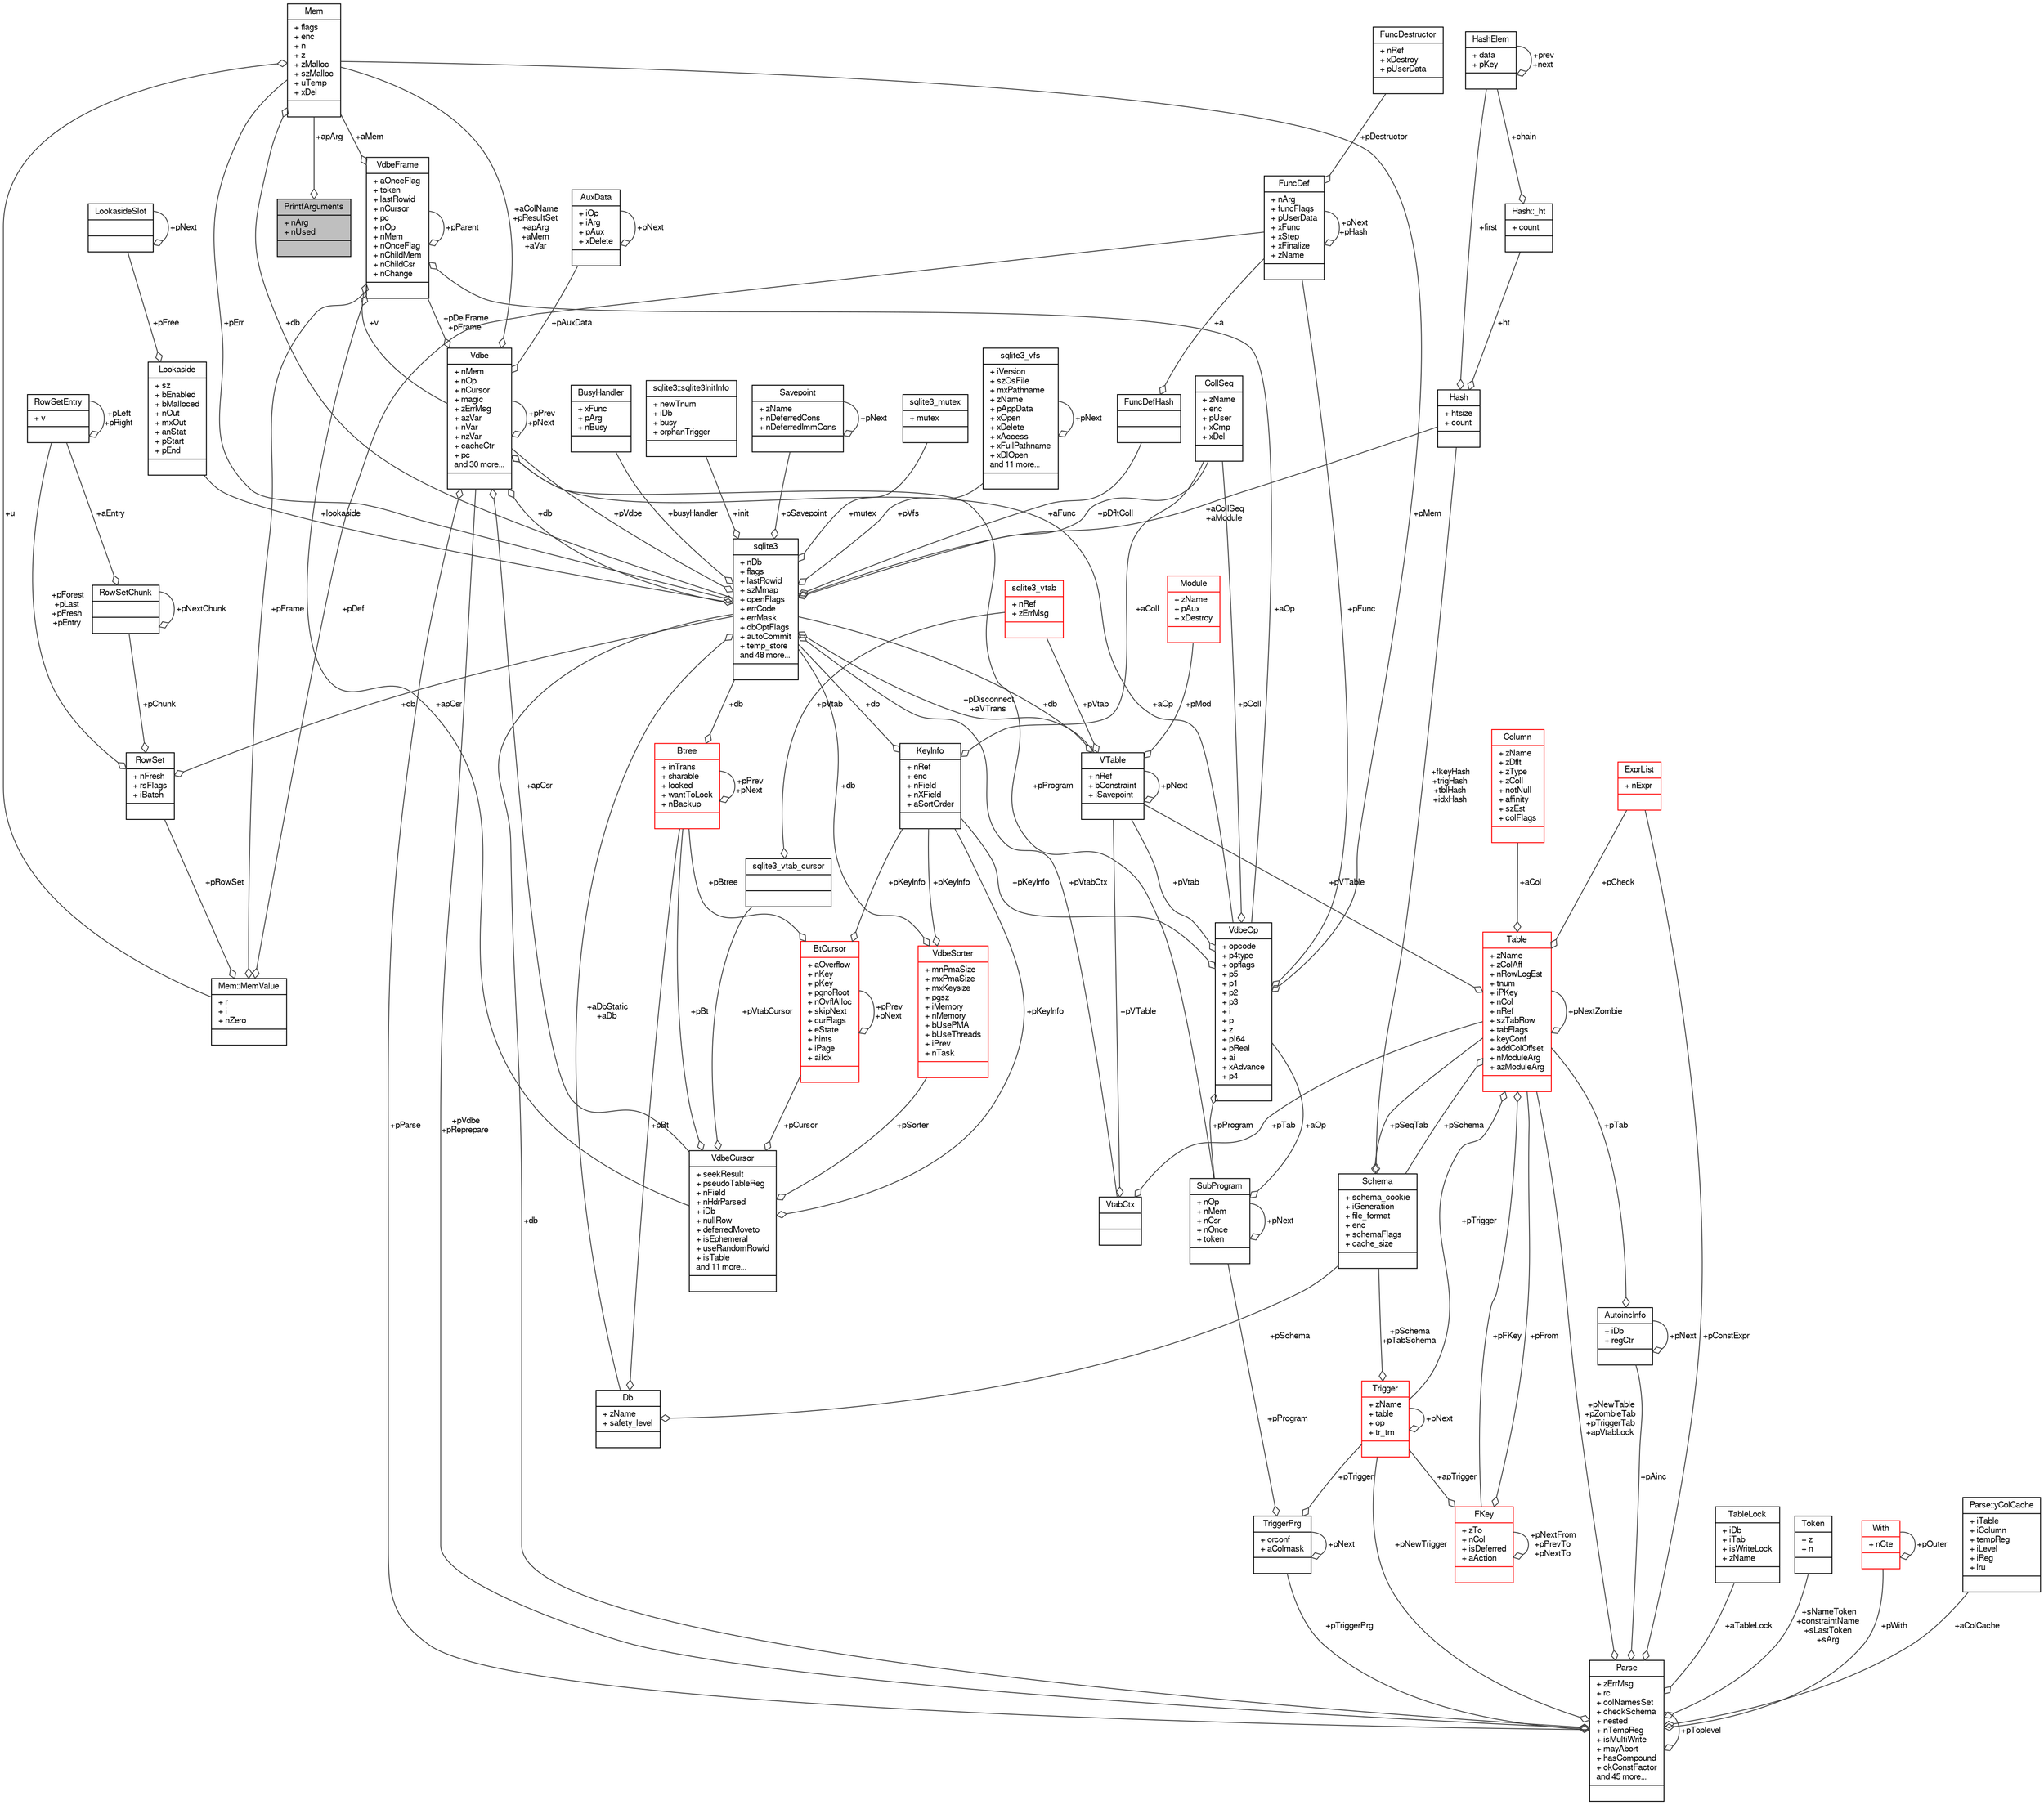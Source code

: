 digraph "PrintfArguments"
{
  edge [fontname="FreeSans",fontsize="10",labelfontname="FreeSans",labelfontsize="10"];
  node [fontname="FreeSans",fontsize="10",shape=record];
  Node1 [label="{PrintfArguments\n|+ nArg\l+ nUsed\l|}",height=0.2,width=0.4,color="black", fillcolor="grey75", style="filled", fontcolor="black"];
  Node2 -> Node1 [color="grey25",fontsize="10",style="solid",label=" +apArg" ,arrowhead="odiamond",fontname="FreeSans"];
  Node2 [label="{Mem\n|+ flags\l+ enc\l+ n\l+ z\l+ zMalloc\l+ szMalloc\l+ uTemp\l+ xDel\l|}",height=0.2,width=0.4,color="black", fillcolor="white", style="filled",URL="$structMem.html"];
  Node3 -> Node2 [color="grey25",fontsize="10",style="solid",label=" +u" ,arrowhead="odiamond",fontname="FreeSans"];
  Node3 [label="{Mem::MemValue\n|+ r\l+ i\l+ nZero\l|}",height=0.2,width=0.4,color="black", fillcolor="white", style="filled",URL="$unionMem_1_1MemValue.html"];
  Node4 -> Node3 [color="grey25",fontsize="10",style="solid",label=" +pFrame" ,arrowhead="odiamond",fontname="FreeSans"];
  Node4 [label="{VdbeFrame\n|+ aOnceFlag\l+ token\l+ lastRowid\l+ nCursor\l+ pc\l+ nOp\l+ nMem\l+ nOnceFlag\l+ nChildMem\l+ nChildCsr\l+ nChange\l|}",height=0.2,width=0.4,color="black", fillcolor="white", style="filled",URL="$structVdbeFrame.html"];
  Node2 -> Node4 [color="grey25",fontsize="10",style="solid",label=" +aMem" ,arrowhead="odiamond",fontname="FreeSans"];
  Node5 -> Node4 [color="grey25",fontsize="10",style="solid",label=" +v" ,arrowhead="odiamond",fontname="FreeSans"];
  Node5 [label="{Vdbe\n|+ nMem\l+ nOp\l+ nCursor\l+ magic\l+ zErrMsg\l+ azVar\l+ nVar\l+ nzVar\l+ cacheCtr\l+ pc\land 30 more...\l|}",height=0.2,width=0.4,color="black", fillcolor="white", style="filled",URL="$structVdbe.html"];
  Node5 -> Node5 [color="grey25",fontsize="10",style="solid",label=" +pPrev\n+pNext" ,arrowhead="odiamond",fontname="FreeSans"];
  Node2 -> Node5 [color="grey25",fontsize="10",style="solid",label=" +aColName\n+pResultSet\n+apArg\n+aMem\n+aVar" ,arrowhead="odiamond",fontname="FreeSans"];
  Node6 -> Node5 [color="grey25",fontsize="10",style="solid",label=" +db" ,arrowhead="odiamond",fontname="FreeSans"];
  Node6 [label="{sqlite3\n|+ nDb\l+ flags\l+ lastRowid\l+ szMmap\l+ openFlags\l+ errCode\l+ errMask\l+ dbOptFlags\l+ autoCommit\l+ temp_store\land 48 more...\l|}",height=0.2,width=0.4,color="black", fillcolor="white", style="filled",URL="$structsqlite3.html"];
  Node2 -> Node6 [color="grey25",fontsize="10",style="solid",label=" +pErr" ,arrowhead="odiamond",fontname="FreeSans"];
  Node5 -> Node6 [color="grey25",fontsize="10",style="solid",label=" +pVdbe" ,arrowhead="odiamond",fontname="FreeSans"];
  Node7 -> Node6 [color="grey25",fontsize="10",style="solid",label=" +pSavepoint" ,arrowhead="odiamond",fontname="FreeSans"];
  Node7 [label="{Savepoint\n|+ zName\l+ nDeferredCons\l+ nDeferredImmCons\l|}",height=0.2,width=0.4,color="black", fillcolor="white", style="filled",URL="$structSavepoint.html"];
  Node7 -> Node7 [color="grey25",fontsize="10",style="solid",label=" +pNext" ,arrowhead="odiamond",fontname="FreeSans"];
  Node8 -> Node6 [color="grey25",fontsize="10",style="solid",label=" +aFunc" ,arrowhead="odiamond",fontname="FreeSans"];
  Node8 [label="{FuncDefHash\n||}",height=0.2,width=0.4,color="black", fillcolor="white", style="filled",URL="$structFuncDefHash.html"];
  Node9 -> Node8 [color="grey25",fontsize="10",style="solid",label=" +a" ,arrowhead="odiamond",fontname="FreeSans"];
  Node9 [label="{FuncDef\n|+ nArg\l+ funcFlags\l+ pUserData\l+ xFunc\l+ xStep\l+ xFinalize\l+ zName\l|}",height=0.2,width=0.4,color="black", fillcolor="white", style="filled",URL="$structFuncDef.html"];
  Node10 -> Node9 [color="grey25",fontsize="10",style="solid",label=" +pDestructor" ,arrowhead="odiamond",fontname="FreeSans"];
  Node10 [label="{FuncDestructor\n|+ nRef\l+ xDestroy\l+ pUserData\l|}",height=0.2,width=0.4,color="black", fillcolor="white", style="filled",URL="$structFuncDestructor.html"];
  Node9 -> Node9 [color="grey25",fontsize="10",style="solid",label=" +pNext\n+pHash" ,arrowhead="odiamond",fontname="FreeSans"];
  Node11 -> Node6 [color="grey25",fontsize="10",style="solid",label=" +lookaside" ,arrowhead="odiamond",fontname="FreeSans"];
  Node11 [label="{Lookaside\n|+ sz\l+ bEnabled\l+ bMalloced\l+ nOut\l+ mxOut\l+ anStat\l+ pStart\l+ pEnd\l|}",height=0.2,width=0.4,color="black", fillcolor="white", style="filled",URL="$structLookaside.html"];
  Node12 -> Node11 [color="grey25",fontsize="10",style="solid",label=" +pFree" ,arrowhead="odiamond",fontname="FreeSans"];
  Node12 [label="{LookasideSlot\n||}",height=0.2,width=0.4,color="black", fillcolor="white", style="filled",URL="$structLookasideSlot.html"];
  Node12 -> Node12 [color="grey25",fontsize="10",style="solid",label=" +pNext" ,arrowhead="odiamond",fontname="FreeSans"];
  Node13 -> Node6 [color="grey25",fontsize="10",style="solid",label=" +mutex" ,arrowhead="odiamond",fontname="FreeSans"];
  Node13 [label="{sqlite3_mutex\n|+ mutex\l|}",height=0.2,width=0.4,color="black", fillcolor="white", style="filled",URL="$structsqlite3__mutex.html"];
  Node14 -> Node6 [color="grey25",fontsize="10",style="solid",label=" +pVfs" ,arrowhead="odiamond",fontname="FreeSans"];
  Node14 [label="{sqlite3_vfs\n|+ iVersion\l+ szOsFile\l+ mxPathname\l+ zName\l+ pAppData\l+ xOpen\l+ xDelete\l+ xAccess\l+ xFullPathname\l+ xDlOpen\land 11 more...\l|}",height=0.2,width=0.4,color="black", fillcolor="white", style="filled",URL="$structsqlite3__vfs.html"];
  Node14 -> Node14 [color="grey25",fontsize="10",style="solid",label=" +pNext" ,arrowhead="odiamond",fontname="FreeSans"];
  Node15 -> Node6 [color="grey25",fontsize="10",style="solid",label=" +init" ,arrowhead="odiamond",fontname="FreeSans"];
  Node15 [label="{sqlite3::sqlite3InitInfo\n|+ newTnum\l+ iDb\l+ busy\l+ orphanTrigger\l|}",height=0.2,width=0.4,color="black", fillcolor="white", style="filled",URL="$structsqlite3_1_1sqlite3InitInfo.html"];
  Node16 -> Node6 [color="grey25",fontsize="10",style="solid",label=" +busyHandler" ,arrowhead="odiamond",fontname="FreeSans"];
  Node16 [label="{BusyHandler\n|+ xFunc\l+ pArg\l+ nBusy\l|}",height=0.2,width=0.4,color="black", fillcolor="white", style="filled",URL="$structBusyHandler.html"];
  Node17 -> Node6 [color="grey25",fontsize="10",style="solid",label=" +pVtabCtx" ,arrowhead="odiamond",fontname="FreeSans"];
  Node17 [label="{VtabCtx\n||}",height=0.2,width=0.4,color="black", fillcolor="white", style="filled",URL="$structVtabCtx.html"];
  Node18 -> Node17 [color="grey25",fontsize="10",style="solid",label=" +pVTable" ,arrowhead="odiamond",fontname="FreeSans"];
  Node18 [label="{VTable\n|+ nRef\l+ bConstraint\l+ iSavepoint\l|}",height=0.2,width=0.4,color="black", fillcolor="white", style="filled",URL="$structVTable.html"];
  Node6 -> Node18 [color="grey25",fontsize="10",style="solid",label=" +db" ,arrowhead="odiamond",fontname="FreeSans"];
  Node18 -> Node18 [color="grey25",fontsize="10",style="solid",label=" +pNext" ,arrowhead="odiamond",fontname="FreeSans"];
  Node19 -> Node18 [color="grey25",fontsize="10",style="solid",label=" +pMod" ,arrowhead="odiamond",fontname="FreeSans"];
  Node19 [label="{Module\n|+ zName\l+ pAux\l+ xDestroy\l|}",height=0.2,width=0.4,color="red", fillcolor="white", style="filled",URL="$structModule.html"];
  Node21 -> Node18 [color="grey25",fontsize="10",style="solid",label=" +pVtab" ,arrowhead="odiamond",fontname="FreeSans"];
  Node21 [label="{sqlite3_vtab\n|+ nRef\l+ zErrMsg\l|}",height=0.2,width=0.4,color="red", fillcolor="white", style="filled",URL="$structsqlite3__vtab.html"];
  Node22 -> Node17 [color="grey25",fontsize="10",style="solid",label=" +pTab" ,arrowhead="odiamond",fontname="FreeSans"];
  Node22 [label="{Table\n|+ zName\l+ zColAff\l+ nRowLogEst\l+ tnum\l+ iPKey\l+ nCol\l+ nRef\l+ szTabRow\l+ tabFlags\l+ keyConf\l+ addColOffset\l+ nModuleArg\l+ azModuleArg\l|}",height=0.2,width=0.4,color="red", fillcolor="white", style="filled",URL="$structTable.html"];
  Node23 -> Node22 [color="grey25",fontsize="10",style="solid",label=" +pSchema" ,arrowhead="odiamond",fontname="FreeSans"];
  Node23 [label="{Schema\n|+ schema_cookie\l+ iGeneration\l+ file_format\l+ enc\l+ schemaFlags\l+ cache_size\l|}",height=0.2,width=0.4,color="black", fillcolor="white", style="filled",URL="$structSchema.html"];
  Node22 -> Node23 [color="grey25",fontsize="10",style="solid",label=" +pSeqTab" ,arrowhead="odiamond",fontname="FreeSans"];
  Node24 -> Node23 [color="grey25",fontsize="10",style="solid",label=" +fkeyHash\n+trigHash\n+tblHash\n+idxHash" ,arrowhead="odiamond",fontname="FreeSans"];
  Node24 [label="{Hash\n|+ htsize\l+ count\l|}",height=0.2,width=0.4,color="black", fillcolor="white", style="filled",URL="$structHash.html"];
  Node25 -> Node24 [color="grey25",fontsize="10",style="solid",label=" +ht" ,arrowhead="odiamond",fontname="FreeSans"];
  Node25 [label="{Hash::_ht\n|+ count\l|}",height=0.2,width=0.4,color="black", fillcolor="white", style="filled",URL="$structHash_1_1__ht.html"];
  Node26 -> Node25 [color="grey25",fontsize="10",style="solid",label=" +chain" ,arrowhead="odiamond",fontname="FreeSans"];
  Node26 [label="{HashElem\n|+ data\l+ pKey\l|}",height=0.2,width=0.4,color="black", fillcolor="white", style="filled",URL="$structHashElem.html"];
  Node26 -> Node26 [color="grey25",fontsize="10",style="solid",label=" +prev\n+next" ,arrowhead="odiamond",fontname="FreeSans"];
  Node26 -> Node24 [color="grey25",fontsize="10",style="solid",label=" +first" ,arrowhead="odiamond",fontname="FreeSans"];
  Node27 -> Node22 [color="grey25",fontsize="10",style="solid",label=" +aCol" ,arrowhead="odiamond",fontname="FreeSans"];
  Node27 [label="{Column\n|+ zName\l+ zDflt\l+ zType\l+ zColl\l+ notNull\l+ affinity\l+ szEst\l+ colFlags\l|}",height=0.2,width=0.4,color="red", fillcolor="white", style="filled",URL="$structColumn.html"];
  Node44 -> Node22 [color="grey25",fontsize="10",style="solid",label=" +pFKey" ,arrowhead="odiamond",fontname="FreeSans"];
  Node44 [label="{FKey\n|+ zTo\l+ nCol\l+ isDeferred\l+ aAction\l|}",height=0.2,width=0.4,color="red", fillcolor="white", style="filled",URL="$structFKey.html"];
  Node44 -> Node44 [color="grey25",fontsize="10",style="solid",label=" +pNextFrom\n+pPrevTo\n+pNextTo" ,arrowhead="odiamond",fontname="FreeSans"];
  Node22 -> Node44 [color="grey25",fontsize="10",style="solid",label=" +pFrom" ,arrowhead="odiamond",fontname="FreeSans"];
  Node46 -> Node44 [color="grey25",fontsize="10",style="solid",label=" +apTrigger" ,arrowhead="odiamond",fontname="FreeSans"];
  Node46 [label="{Trigger\n|+ zName\l+ table\l+ op\l+ tr_tm\l|}",height=0.2,width=0.4,color="red", fillcolor="white", style="filled",URL="$structTrigger.html"];
  Node23 -> Node46 [color="grey25",fontsize="10",style="solid",label=" +pSchema\n+pTabSchema" ,arrowhead="odiamond",fontname="FreeSans"];
  Node46 -> Node46 [color="grey25",fontsize="10",style="solid",label=" +pNext" ,arrowhead="odiamond",fontname="FreeSans"];
  Node18 -> Node22 [color="grey25",fontsize="10",style="solid",label=" +pVTable" ,arrowhead="odiamond",fontname="FreeSans"];
  Node22 -> Node22 [color="grey25",fontsize="10",style="solid",label=" +pNextZombie" ,arrowhead="odiamond",fontname="FreeSans"];
  Node46 -> Node22 [color="grey25",fontsize="10",style="solid",label=" +pTrigger" ,arrowhead="odiamond",fontname="FreeSans"];
  Node32 -> Node22 [color="grey25",fontsize="10",style="solid",label=" +pCheck" ,arrowhead="odiamond",fontname="FreeSans"];
  Node32 [label="{ExprList\n|+ nExpr\l|}",height=0.2,width=0.4,color="red", fillcolor="white", style="filled",URL="$structExprList.html"];
  Node43 -> Node6 [color="grey25",fontsize="10",style="solid",label=" +pDfltColl" ,arrowhead="odiamond",fontname="FreeSans"];
  Node43 [label="{CollSeq\n|+ zName\l+ enc\l+ pUser\l+ xCmp\l+ xDel\l|}",height=0.2,width=0.4,color="black", fillcolor="white", style="filled",URL="$structCollSeq.html"];
  Node18 -> Node6 [color="grey25",fontsize="10",style="solid",label=" +pDisconnect\n+aVTrans" ,arrowhead="odiamond",fontname="FreeSans"];
  Node49 -> Node6 [color="grey25",fontsize="10",style="solid",label=" +aDbStatic\n+aDb" ,arrowhead="odiamond",fontname="FreeSans"];
  Node49 [label="{Db\n|+ zName\l+ safety_level\l|}",height=0.2,width=0.4,color="black", fillcolor="white", style="filled",URL="$structDb.html"];
  Node23 -> Node49 [color="grey25",fontsize="10",style="solid",label=" +pSchema" ,arrowhead="odiamond",fontname="FreeSans"];
  Node50 -> Node49 [color="grey25",fontsize="10",style="solid",label=" +pBt" ,arrowhead="odiamond",fontname="FreeSans"];
  Node50 [label="{Btree\n|+ inTrans\l+ sharable\l+ locked\l+ wantToLock\l+ nBackup\l|}",height=0.2,width=0.4,color="red", fillcolor="white", style="filled",URL="$structBtree.html"];
  Node6 -> Node50 [color="grey25",fontsize="10",style="solid",label=" +db" ,arrowhead="odiamond",fontname="FreeSans"];
  Node50 -> Node50 [color="grey25",fontsize="10",style="solid",label=" +pPrev\n+pNext" ,arrowhead="odiamond",fontname="FreeSans"];
  Node24 -> Node6 [color="grey25",fontsize="10",style="solid",label=" +aCollSeq\n+aModule" ,arrowhead="odiamond",fontname="FreeSans"];
  Node4 -> Node5 [color="grey25",fontsize="10",style="solid",label=" +pDelFrame\n+pFrame" ,arrowhead="odiamond",fontname="FreeSans"];
  Node67 -> Node5 [color="grey25",fontsize="10",style="solid",label=" +pAuxData" ,arrowhead="odiamond",fontname="FreeSans"];
  Node67 [label="{AuxData\n|+ iOp\l+ iArg\l+ pAux\l+ xDelete\l|}",height=0.2,width=0.4,color="black", fillcolor="white", style="filled",URL="$structAuxData.html"];
  Node67 -> Node67 [color="grey25",fontsize="10",style="solid",label=" +pNext" ,arrowhead="odiamond",fontname="FreeSans"];
  Node68 -> Node5 [color="grey25",fontsize="10",style="solid",label=" +pProgram" ,arrowhead="odiamond",fontname="FreeSans"];
  Node68 [label="{SubProgram\n|+ nOp\l+ nMem\l+ nCsr\l+ nOnce\l+ token\l|}",height=0.2,width=0.4,color="black", fillcolor="white", style="filled",URL="$structSubProgram.html"];
  Node68 -> Node68 [color="grey25",fontsize="10",style="solid",label=" +pNext" ,arrowhead="odiamond",fontname="FreeSans"];
  Node69 -> Node68 [color="grey25",fontsize="10",style="solid",label=" +aOp" ,arrowhead="odiamond",fontname="FreeSans"];
  Node69 [label="{VdbeOp\n|+ opcode\l+ p4type\l+ opflags\l+ p5\l+ p1\l+ p2\l+ p3\l+ i\l+ p\l+ z\l+ pI64\l+ pReal\l+ ai\l+ xAdvance\l+ p4\l|}",height=0.2,width=0.4,color="black", fillcolor="white", style="filled",URL="$structVdbeOp.html"];
  Node2 -> Node69 [color="grey25",fontsize="10",style="solid",label=" +pMem" ,arrowhead="odiamond",fontname="FreeSans"];
  Node43 -> Node69 [color="grey25",fontsize="10",style="solid",label=" +pColl" ,arrowhead="odiamond",fontname="FreeSans"];
  Node18 -> Node69 [color="grey25",fontsize="10",style="solid",label=" +pVtab" ,arrowhead="odiamond",fontname="FreeSans"];
  Node68 -> Node69 [color="grey25",fontsize="10",style="solid",label=" +pProgram" ,arrowhead="odiamond",fontname="FreeSans"];
  Node42 -> Node69 [color="grey25",fontsize="10",style="solid",label=" +pKeyInfo" ,arrowhead="odiamond",fontname="FreeSans"];
  Node42 [label="{KeyInfo\n|+ nRef\l+ enc\l+ nField\l+ nXField\l+ aSortOrder\l|}",height=0.2,width=0.4,color="black", fillcolor="white", style="filled",URL="$structKeyInfo.html"];
  Node6 -> Node42 [color="grey25",fontsize="10",style="solid",label=" +db" ,arrowhead="odiamond",fontname="FreeSans"];
  Node43 -> Node42 [color="grey25",fontsize="10",style="solid",label=" +aColl" ,arrowhead="odiamond",fontname="FreeSans"];
  Node9 -> Node69 [color="grey25",fontsize="10",style="solid",label=" +pFunc" ,arrowhead="odiamond",fontname="FreeSans"];
  Node70 -> Node5 [color="grey25",fontsize="10",style="solid",label=" +apCsr" ,arrowhead="odiamond",fontname="FreeSans"];
  Node70 [label="{VdbeCursor\n|+ seekResult\l+ pseudoTableReg\l+ nField\l+ nHdrParsed\l+ iDb\l+ nullRow\l+ deferredMoveto\l+ isEphemeral\l+ useRandomRowid\l+ isTable\land 11 more...\l|}",height=0.2,width=0.4,color="black", fillcolor="white", style="filled",URL="$structVdbeCursor.html"];
  Node52 -> Node70 [color="grey25",fontsize="10",style="solid",label=" +pCursor" ,arrowhead="odiamond",fontname="FreeSans"];
  Node52 [label="{BtCursor\n|+ aOverflow\l+ nKey\l+ pKey\l+ pgnoRoot\l+ nOvflAlloc\l+ skipNext\l+ curFlags\l+ eState\l+ hints\l+ iPage\l+ aiIdx\l|}",height=0.2,width=0.4,color="red", fillcolor="white", style="filled",URL="$structBtCursor.html"];
  Node52 -> Node52 [color="grey25",fontsize="10",style="solid",label=" +pPrev\n+pNext" ,arrowhead="odiamond",fontname="FreeSans"];
  Node42 -> Node52 [color="grey25",fontsize="10",style="solid",label=" +pKeyInfo" ,arrowhead="odiamond",fontname="FreeSans"];
  Node50 -> Node52 [color="grey25",fontsize="10",style="solid",label=" +pBtree" ,arrowhead="odiamond",fontname="FreeSans"];
  Node71 -> Node70 [color="grey25",fontsize="10",style="solid",label=" +pVtabCursor" ,arrowhead="odiamond",fontname="FreeSans"];
  Node71 [label="{sqlite3_vtab_cursor\n||}",height=0.2,width=0.4,color="black", fillcolor="white", style="filled",URL="$structsqlite3__vtab__cursor.html"];
  Node21 -> Node71 [color="grey25",fontsize="10",style="solid",label=" +pVtab" ,arrowhead="odiamond",fontname="FreeSans"];
  Node72 -> Node70 [color="grey25",fontsize="10",style="solid",label=" +pSorter" ,arrowhead="odiamond",fontname="FreeSans"];
  Node72 [label="{VdbeSorter\n|+ mnPmaSize\l+ mxPmaSize\l+ mxKeysize\l+ pgsz\l+ iMemory\l+ nMemory\l+ bUsePMA\l+ bUseThreads\l+ iPrev\l+ nTask\l|}",height=0.2,width=0.4,color="red", fillcolor="white", style="filled",URL="$structVdbeSorter.html"];
  Node6 -> Node72 [color="grey25",fontsize="10",style="solid",label=" +db" ,arrowhead="odiamond",fontname="FreeSans"];
  Node42 -> Node72 [color="grey25",fontsize="10",style="solid",label=" +pKeyInfo" ,arrowhead="odiamond",fontname="FreeSans"];
  Node42 -> Node70 [color="grey25",fontsize="10",style="solid",label=" +pKeyInfo" ,arrowhead="odiamond",fontname="FreeSans"];
  Node50 -> Node70 [color="grey25",fontsize="10",style="solid",label=" +pBt" ,arrowhead="odiamond",fontname="FreeSans"];
  Node82 -> Node5 [color="grey25",fontsize="10",style="solid",label=" +pParse" ,arrowhead="odiamond",fontname="FreeSans"];
  Node82 [label="{Parse\n|+ zErrMsg\l+ rc\l+ colNamesSet\l+ checkSchema\l+ nested\l+ nTempReg\l+ isMultiWrite\l+ mayAbort\l+ hasCompound\l+ okConstFactor\land 45 more...\l|}",height=0.2,width=0.4,color="black", fillcolor="white", style="filled",URL="$structParse.html"];
  Node5 -> Node82 [color="grey25",fontsize="10",style="solid",label=" +pVdbe\n+pReprepare" ,arrowhead="odiamond",fontname="FreeSans"];
  Node6 -> Node82 [color="grey25",fontsize="10",style="solid",label=" +db" ,arrowhead="odiamond",fontname="FreeSans"];
  Node83 -> Node82 [color="grey25",fontsize="10",style="solid",label=" +aTableLock" ,arrowhead="odiamond",fontname="FreeSans"];
  Node83 [label="{TableLock\n|+ iDb\l+ iTab\l+ isWriteLock\l+ zName\l|}",height=0.2,width=0.4,color="black", fillcolor="white", style="filled",URL="$structTableLock.html"];
  Node48 -> Node82 [color="grey25",fontsize="10",style="solid",label=" +sNameToken\n+constraintName\n+sLastToken\n+sArg" ,arrowhead="odiamond",fontname="FreeSans"];
  Node48 [label="{Token\n|+ z\l+ n\l|}",height=0.2,width=0.4,color="black", fillcolor="white", style="filled",URL="$structToken.html"];
  Node35 -> Node82 [color="grey25",fontsize="10",style="solid",label=" +pWith" ,arrowhead="odiamond",fontname="FreeSans"];
  Node35 [label="{With\n|+ nCte\l|}",height=0.2,width=0.4,color="red", fillcolor="white", style="filled",URL="$structWith.html"];
  Node35 -> Node35 [color="grey25",fontsize="10",style="solid",label=" +pOuter" ,arrowhead="odiamond",fontname="FreeSans"];
  Node84 -> Node82 [color="grey25",fontsize="10",style="solid",label=" +aColCache" ,arrowhead="odiamond",fontname="FreeSans"];
  Node84 [label="{Parse::yColCache\n|+ iTable\l+ iColumn\l+ tempReg\l+ iLevel\l+ iReg\l+ lru\l|}",height=0.2,width=0.4,color="black", fillcolor="white", style="filled",URL="$structParse_1_1yColCache.html"];
  Node22 -> Node82 [color="grey25",fontsize="10",style="solid",label=" +pNewTable\n+pZombieTab\n+pTriggerTab\n+apVtabLock" ,arrowhead="odiamond",fontname="FreeSans"];
  Node46 -> Node82 [color="grey25",fontsize="10",style="solid",label=" +pNewTrigger" ,arrowhead="odiamond",fontname="FreeSans"];
  Node85 -> Node82 [color="grey25",fontsize="10",style="solid",label=" +pTriggerPrg" ,arrowhead="odiamond",fontname="FreeSans"];
  Node85 [label="{TriggerPrg\n|+ orconf\l+ aColmask\l|}",height=0.2,width=0.4,color="black", fillcolor="white", style="filled",URL="$structTriggerPrg.html"];
  Node68 -> Node85 [color="grey25",fontsize="10",style="solid",label=" +pProgram" ,arrowhead="odiamond",fontname="FreeSans"];
  Node46 -> Node85 [color="grey25",fontsize="10",style="solid",label=" +pTrigger" ,arrowhead="odiamond",fontname="FreeSans"];
  Node85 -> Node85 [color="grey25",fontsize="10",style="solid",label=" +pNext" ,arrowhead="odiamond",fontname="FreeSans"];
  Node86 -> Node82 [color="grey25",fontsize="10",style="solid",label=" +pAinc" ,arrowhead="odiamond",fontname="FreeSans"];
  Node86 [label="{AutoincInfo\n|+ iDb\l+ regCtr\l|}",height=0.2,width=0.4,color="black", fillcolor="white", style="filled",URL="$structAutoincInfo.html"];
  Node22 -> Node86 [color="grey25",fontsize="10",style="solid",label=" +pTab" ,arrowhead="odiamond",fontname="FreeSans"];
  Node86 -> Node86 [color="grey25",fontsize="10",style="solid",label=" +pNext" ,arrowhead="odiamond",fontname="FreeSans"];
  Node32 -> Node82 [color="grey25",fontsize="10",style="solid",label=" +pConstExpr" ,arrowhead="odiamond",fontname="FreeSans"];
  Node82 -> Node82 [color="grey25",fontsize="10",style="solid",label=" +pToplevel" ,arrowhead="odiamond",fontname="FreeSans"];
  Node69 -> Node5 [color="grey25",fontsize="10",style="solid",label=" +aOp" ,arrowhead="odiamond",fontname="FreeSans"];
  Node4 -> Node4 [color="grey25",fontsize="10",style="solid",label=" +pParent" ,arrowhead="odiamond",fontname="FreeSans"];
  Node70 -> Node4 [color="grey25",fontsize="10",style="solid",label=" +apCsr" ,arrowhead="odiamond",fontname="FreeSans"];
  Node69 -> Node4 [color="grey25",fontsize="10",style="solid",label=" +aOp" ,arrowhead="odiamond",fontname="FreeSans"];
  Node87 -> Node3 [color="grey25",fontsize="10",style="solid",label=" +pRowSet" ,arrowhead="odiamond",fontname="FreeSans"];
  Node87 [label="{RowSet\n|+ nFresh\l+ rsFlags\l+ iBatch\l|}",height=0.2,width=0.4,color="black", fillcolor="white", style="filled",URL="$structRowSet.html"];
  Node6 -> Node87 [color="grey25",fontsize="10",style="solid",label=" +db" ,arrowhead="odiamond",fontname="FreeSans"];
  Node88 -> Node87 [color="grey25",fontsize="10",style="solid",label=" +pChunk" ,arrowhead="odiamond",fontname="FreeSans"];
  Node88 [label="{RowSetChunk\n||}",height=0.2,width=0.4,color="black", fillcolor="white", style="filled",URL="$structRowSetChunk.html"];
  Node88 -> Node88 [color="grey25",fontsize="10",style="solid",label=" +pNextChunk" ,arrowhead="odiamond",fontname="FreeSans"];
  Node89 -> Node88 [color="grey25",fontsize="10",style="solid",label=" +aEntry" ,arrowhead="odiamond",fontname="FreeSans"];
  Node89 [label="{RowSetEntry\n|+ v\l|}",height=0.2,width=0.4,color="black", fillcolor="white", style="filled",URL="$structRowSetEntry.html"];
  Node89 -> Node89 [color="grey25",fontsize="10",style="solid",label=" +pLeft\n+pRight" ,arrowhead="odiamond",fontname="FreeSans"];
  Node89 -> Node87 [color="grey25",fontsize="10",style="solid",label=" +pForest\n+pLast\n+pFresh\n+pEntry" ,arrowhead="odiamond",fontname="FreeSans"];
  Node9 -> Node3 [color="grey25",fontsize="10",style="solid",label=" +pDef" ,arrowhead="odiamond",fontname="FreeSans"];
  Node6 -> Node2 [color="grey25",fontsize="10",style="solid",label=" +db" ,arrowhead="odiamond",fontname="FreeSans"];
}

